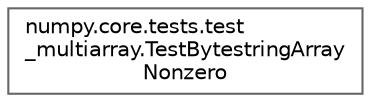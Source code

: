 digraph "Graphical Class Hierarchy"
{
 // LATEX_PDF_SIZE
  bgcolor="transparent";
  edge [fontname=Helvetica,fontsize=10,labelfontname=Helvetica,labelfontsize=10];
  node [fontname=Helvetica,fontsize=10,shape=box,height=0.2,width=0.4];
  rankdir="LR";
  Node0 [id="Node000000",label="numpy.core.tests.test\l_multiarray.TestBytestringArray\lNonzero",height=0.2,width=0.4,color="grey40", fillcolor="white", style="filled",URL="$de/dea/classnumpy_1_1core_1_1tests_1_1test__multiarray_1_1TestBytestringArrayNonzero.html",tooltip=" "];
}
